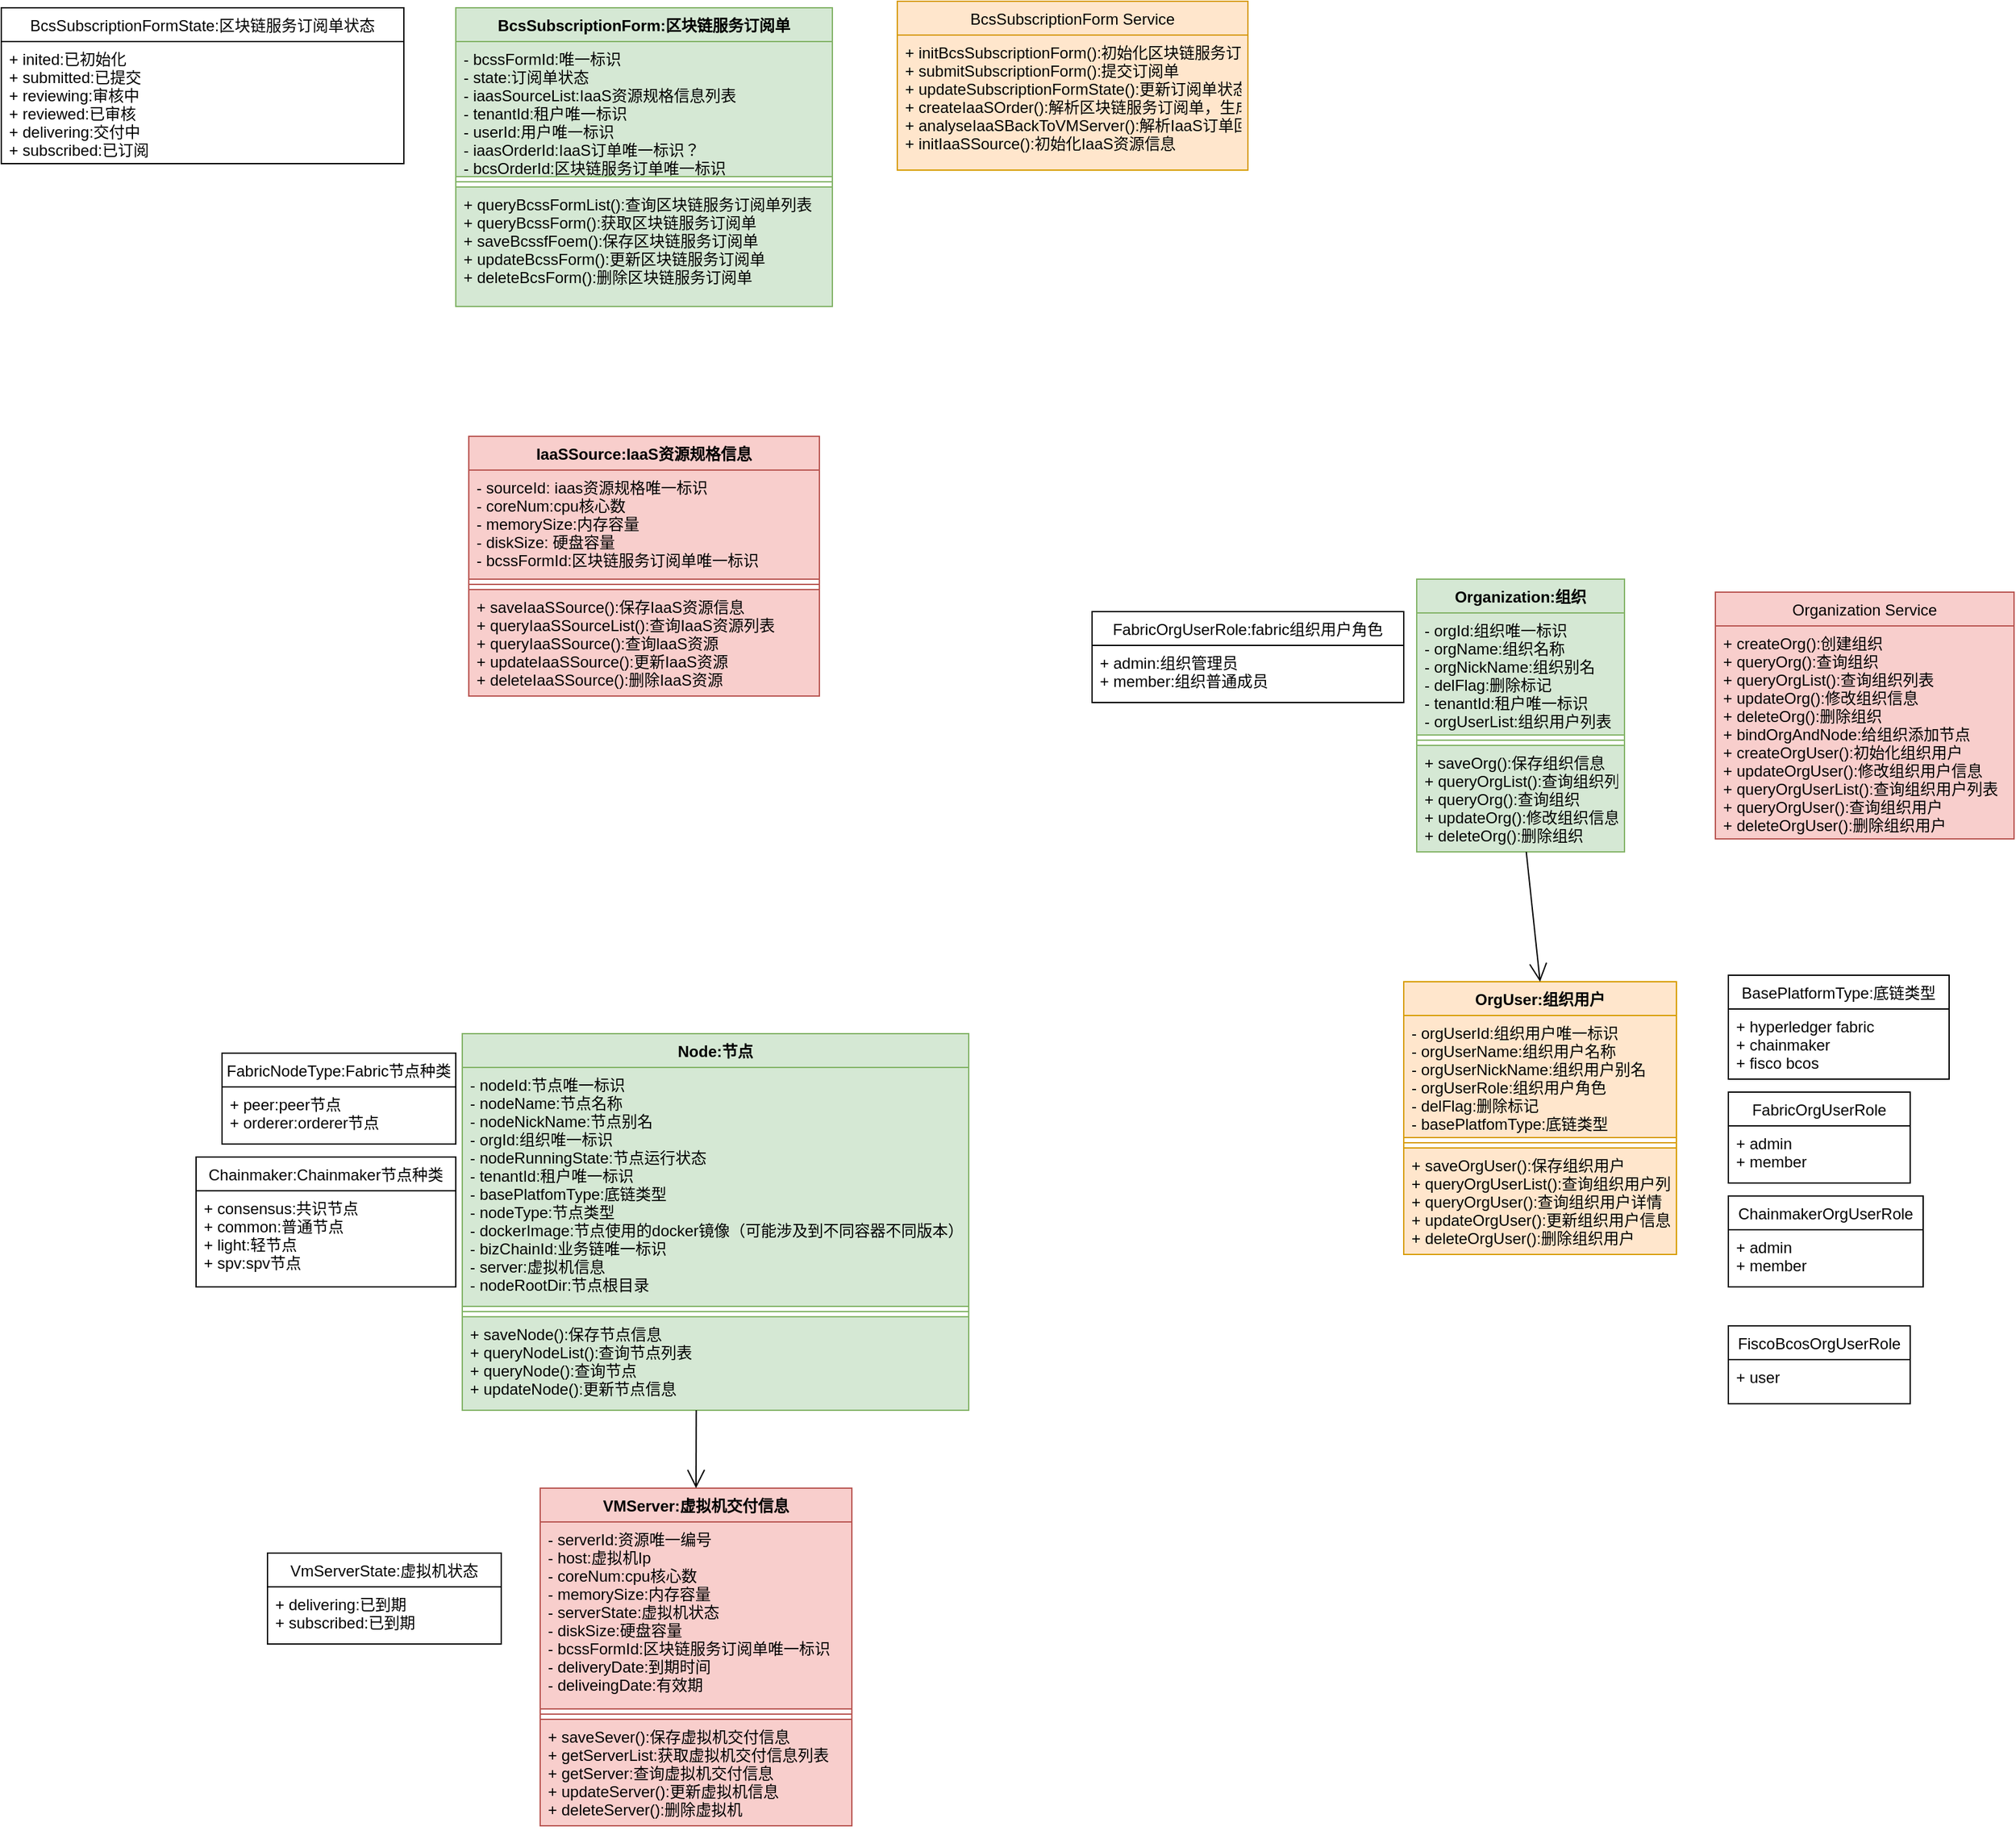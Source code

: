 <mxfile version="20.8.23" type="github" pages="3">
  <diagram id="C5RBs43oDa-KdzZeNtuy" name="Page-1">
    <mxGraphModel dx="2565" dy="1595" grid="1" gridSize="10" guides="1" tooltips="1" connect="1" arrows="1" fold="1" page="1" pageScale="1" pageWidth="827" pageHeight="1169" math="0" shadow="0">
      <root>
        <mxCell id="WIyWlLk6GJQsqaUBKTNV-0" />
        <mxCell id="WIyWlLk6GJQsqaUBKTNV-1" parent="WIyWlLk6GJQsqaUBKTNV-0" />
        <mxCell id="1w5Co0Go1dYFcQYBsp4H-0" value="BcsSubscriptionForm:区块链服务订阅单" style="swimlane;fontStyle=1;align=center;verticalAlign=top;childLayout=stackLayout;horizontal=1;startSize=26;horizontalStack=0;resizeParent=1;resizeParentMax=0;resizeLast=0;collapsible=1;marginBottom=0;fillColor=#d5e8d4;strokeColor=#82b366;" vertex="1" parent="WIyWlLk6GJQsqaUBKTNV-1">
          <mxGeometry x="380" y="40" width="290" height="230" as="geometry">
            <mxRectangle x="80" y="100" width="270" height="30" as="alternateBounds" />
          </mxGeometry>
        </mxCell>
        <mxCell id="1w5Co0Go1dYFcQYBsp4H-1" value="- bcssFormId:唯一标识&#xa;- state:订阅单状态&#xa;- iaasSourceList:IaaS资源规格信息列表&#xa;- tenantId:租户唯一标识&#xa;- userId:用户唯一标识&#xa;- iaasOrderId:IaaS订单唯一标识？&#xa;- bcsOrderId:区块链服务订单唯一标识" style="text;strokeColor=#82b366;fillColor=#d5e8d4;align=left;verticalAlign=top;spacingLeft=4;spacingRight=4;overflow=hidden;rotatable=0;points=[[0,0.5],[1,0.5]];portConstraint=eastwest;" vertex="1" parent="1w5Co0Go1dYFcQYBsp4H-0">
          <mxGeometry y="26" width="290" height="104" as="geometry" />
        </mxCell>
        <mxCell id="1w5Co0Go1dYFcQYBsp4H-2" value="" style="line;strokeWidth=1;fillColor=#d5e8d4;align=left;verticalAlign=middle;spacingTop=-1;spacingLeft=3;spacingRight=3;rotatable=0;labelPosition=right;points=[];portConstraint=eastwest;strokeColor=#82b366;" vertex="1" parent="1w5Co0Go1dYFcQYBsp4H-0">
          <mxGeometry y="130" width="290" height="8" as="geometry" />
        </mxCell>
        <mxCell id="1w5Co0Go1dYFcQYBsp4H-3" value="+ queryBcssFormList():查询区块链服务订阅单列表&#xa;+ queryBcssForm():获取区块链服务订阅单&#xa;+ saveBcssfFoem():保存区块链服务订阅单&#xa;+ updateBcssForm():更新区块链服务订阅单&#xa;+ deleteBcsForm():删除区块链服务订阅单" style="text;strokeColor=#82b366;fillColor=#d5e8d4;align=left;verticalAlign=top;spacingLeft=4;spacingRight=4;overflow=hidden;rotatable=0;points=[[0,0.5],[1,0.5]];portConstraint=eastwest;" vertex="1" parent="1w5Co0Go1dYFcQYBsp4H-0">
          <mxGeometry y="138" width="290" height="92" as="geometry" />
        </mxCell>
        <mxCell id="1w5Co0Go1dYFcQYBsp4H-15" value="BcsSubscriptionFormState:区块链服务订阅单状态" style="swimlane;fontStyle=0;childLayout=stackLayout;horizontal=1;startSize=26;fillColor=none;horizontalStack=0;resizeParent=1;resizeParentMax=0;resizeLast=0;collapsible=1;marginBottom=0;" vertex="1" parent="WIyWlLk6GJQsqaUBKTNV-1">
          <mxGeometry x="30" y="40" width="310" height="120" as="geometry" />
        </mxCell>
        <mxCell id="1w5Co0Go1dYFcQYBsp4H-16" value="+ inited:已初始化&#xa;+ submitted:已提交&#xa;+ reviewing:审核中&#xa;+ reviewed:已审核&#xa;+ delivering:交付中&#xa;+ subscribed:已订阅" style="text;strokeColor=none;fillColor=none;align=left;verticalAlign=top;spacingLeft=4;spacingRight=4;overflow=hidden;rotatable=0;points=[[0,0.5],[1,0.5]];portConstraint=eastwest;" vertex="1" parent="1w5Co0Go1dYFcQYBsp4H-15">
          <mxGeometry y="26" width="310" height="94" as="geometry" />
        </mxCell>
        <mxCell id="1w5Co0Go1dYFcQYBsp4H-21" value="BcsSubscriptionForm Service" style="swimlane;fontStyle=0;childLayout=stackLayout;horizontal=1;startSize=26;fillColor=#ffe6cc;horizontalStack=0;resizeParent=1;resizeParentMax=0;resizeLast=0;collapsible=1;marginBottom=0;strokeColor=#d79b00;" vertex="1" parent="WIyWlLk6GJQsqaUBKTNV-1">
          <mxGeometry x="720" y="35" width="270" height="130" as="geometry" />
        </mxCell>
        <mxCell id="1w5Co0Go1dYFcQYBsp4H-22" value="+ initBcsSubscriptionForm():初始化区块链服务订阅单&#xa;+ submitSubscriptionForm():提交订阅单&#xa;+ updateSubscriptionFormState():更新订阅单状态&#xa;+ createIaaSOrder():解析区块链服务订阅单，生成IaaS资源订单和&#xa;+ analyseIaaSBackToVMServer():解析IaaS订单回执，生成虚拟机信息&#xa;+ initIaaSSource():初始化IaaS资源信息" style="text;strokeColor=#d79b00;fillColor=#ffe6cc;align=left;verticalAlign=top;spacingLeft=4;spacingRight=4;overflow=hidden;rotatable=0;points=[[0,0.5],[1,0.5]];portConstraint=eastwest;" vertex="1" parent="1w5Co0Go1dYFcQYBsp4H-21">
          <mxGeometry y="26" width="270" height="104" as="geometry" />
        </mxCell>
        <mxCell id="1w5Co0Go1dYFcQYBsp4H-26" value="IaaSSource:IaaS资源规格信息" style="swimlane;fontStyle=1;align=center;verticalAlign=top;childLayout=stackLayout;horizontal=1;startSize=26;horizontalStack=0;resizeParent=1;resizeParentMax=0;resizeLast=0;collapsible=1;marginBottom=0;fillColor=#f8cecc;strokeColor=#b85450;" vertex="1" parent="WIyWlLk6GJQsqaUBKTNV-1">
          <mxGeometry x="390" y="370" width="270" height="200" as="geometry" />
        </mxCell>
        <mxCell id="1w5Co0Go1dYFcQYBsp4H-27" value="- sourceId: iaas资源规格唯一标识&#xa;- coreNum:cpu核心数&#xa;- memorySize:内存容量&#xa;- diskSize: 硬盘容量&#xa;- bcssFormId:区块链服务订阅单唯一标识" style="text;strokeColor=#b85450;fillColor=#f8cecc;align=left;verticalAlign=top;spacingLeft=4;spacingRight=4;overflow=hidden;rotatable=0;points=[[0,0.5],[1,0.5]];portConstraint=eastwest;" vertex="1" parent="1w5Co0Go1dYFcQYBsp4H-26">
          <mxGeometry y="26" width="270" height="84" as="geometry" />
        </mxCell>
        <mxCell id="1w5Co0Go1dYFcQYBsp4H-28" value="" style="line;strokeWidth=1;fillColor=#f8cecc;align=left;verticalAlign=middle;spacingTop=-1;spacingLeft=3;spacingRight=3;rotatable=0;labelPosition=right;points=[];portConstraint=eastwest;strokeColor=#b85450;" vertex="1" parent="1w5Co0Go1dYFcQYBsp4H-26">
          <mxGeometry y="110" width="270" height="8" as="geometry" />
        </mxCell>
        <mxCell id="1w5Co0Go1dYFcQYBsp4H-29" value="+ saveIaaSSource():保存IaaS资源信息&#xa;+ queryIaaSSourceList():查询IaaS资源列表&#xa;+ queryIaaSSource():查询laaS资源&#xa;+ updateIaaSSource():更新IaaS资源&#xa;+ deleteIaaSSource():删除IaaS资源" style="text;strokeColor=#b85450;fillColor=#f8cecc;align=left;verticalAlign=top;spacingLeft=4;spacingRight=4;overflow=hidden;rotatable=0;points=[[0,0.5],[1,0.5]];portConstraint=eastwest;" vertex="1" parent="1w5Co0Go1dYFcQYBsp4H-26">
          <mxGeometry y="118" width="270" height="82" as="geometry" />
        </mxCell>
        <mxCell id="1w5Co0Go1dYFcQYBsp4H-36" value="Organization:组织" style="swimlane;fontStyle=1;align=center;verticalAlign=top;childLayout=stackLayout;horizontal=1;startSize=26;horizontalStack=0;resizeParent=1;resizeParentMax=0;resizeLast=0;collapsible=1;marginBottom=0;fillColor=#d5e8d4;strokeColor=#82b366;" vertex="1" parent="WIyWlLk6GJQsqaUBKTNV-1">
          <mxGeometry x="1120" y="480" width="160" height="210" as="geometry" />
        </mxCell>
        <mxCell id="1w5Co0Go1dYFcQYBsp4H-37" value="- orgId:组织唯一标识&#xa;- orgName:组织名称&#xa;- orgNickName:组织别名&#xa;- delFlag:删除标记&#xa;- tenantId:租户唯一标识&#xa;- orgUserList:组织用户列表" style="text;strokeColor=#82b366;fillColor=#d5e8d4;align=left;verticalAlign=top;spacingLeft=4;spacingRight=4;overflow=hidden;rotatable=0;points=[[0,0.5],[1,0.5]];portConstraint=eastwest;" vertex="1" parent="1w5Co0Go1dYFcQYBsp4H-36">
          <mxGeometry y="26" width="160" height="94" as="geometry" />
        </mxCell>
        <mxCell id="1w5Co0Go1dYFcQYBsp4H-38" value="" style="line;strokeWidth=1;fillColor=#d5e8d4;align=left;verticalAlign=middle;spacingTop=-1;spacingLeft=3;spacingRight=3;rotatable=0;labelPosition=right;points=[];portConstraint=eastwest;strokeColor=#82b366;" vertex="1" parent="1w5Co0Go1dYFcQYBsp4H-36">
          <mxGeometry y="120" width="160" height="8" as="geometry" />
        </mxCell>
        <mxCell id="1w5Co0Go1dYFcQYBsp4H-39" value="+ saveOrg():保存组织信息&#xa;+ queryOrgList():查询组织列表&#xa;+ queryOrg():查询组织&#xa;+ updateOrg():修改组织信息&#xa;+ deleteOrg():删除组织" style="text;strokeColor=#82b366;fillColor=#d5e8d4;align=left;verticalAlign=top;spacingLeft=4;spacingRight=4;overflow=hidden;rotatable=0;points=[[0,0.5],[1,0.5]];portConstraint=eastwest;" vertex="1" parent="1w5Co0Go1dYFcQYBsp4H-36">
          <mxGeometry y="128" width="160" height="82" as="geometry" />
        </mxCell>
        <mxCell id="1w5Co0Go1dYFcQYBsp4H-40" value="FabricOrgUserRole:fabric组织用户角色" style="swimlane;fontStyle=0;childLayout=stackLayout;horizontal=1;startSize=26;fillColor=none;horizontalStack=0;resizeParent=1;resizeParentMax=0;resizeLast=0;collapsible=1;marginBottom=0;" vertex="1" parent="WIyWlLk6GJQsqaUBKTNV-1">
          <mxGeometry x="870" y="505" width="240" height="70" as="geometry" />
        </mxCell>
        <mxCell id="1w5Co0Go1dYFcQYBsp4H-41" value="+ admin:组织管理员&#xa;+ member:组织普通成员" style="text;strokeColor=none;fillColor=none;align=left;verticalAlign=top;spacingLeft=4;spacingRight=4;overflow=hidden;rotatable=0;points=[[0,0.5],[1,0.5]];portConstraint=eastwest;" vertex="1" parent="1w5Co0Go1dYFcQYBsp4H-40">
          <mxGeometry y="26" width="240" height="44" as="geometry" />
        </mxCell>
        <mxCell id="1w5Co0Go1dYFcQYBsp4H-44" value="Organization Service" style="swimlane;fontStyle=0;childLayout=stackLayout;horizontal=1;startSize=26;fillColor=#f8cecc;horizontalStack=0;resizeParent=1;resizeParentMax=0;resizeLast=0;collapsible=1;marginBottom=0;strokeColor=#b85450;" vertex="1" parent="WIyWlLk6GJQsqaUBKTNV-1">
          <mxGeometry x="1350" y="490" width="230" height="190" as="geometry" />
        </mxCell>
        <mxCell id="1w5Co0Go1dYFcQYBsp4H-45" value="+ createOrg():创建组织&#xa;+ queryOrg():查询组织&#xa;+ queryOrgList():查询组织列表&#xa;+ updateOrg():修改组织信息&#xa;+ deleteOrg():删除组织&#xa;+ bindOrgAndNode:给组织添加节点&#xa;+ createOrgUser():初始化组织用户&#xa;+ updateOrgUser():修改组织用户信息&#xa;+ queryOrgUserList():查询组织用户列表&#xa;+ queryOrgUser():查询组织用户&#xa;+ deleteOrgUser():删除组织用户" style="text;strokeColor=#b85450;fillColor=#f8cecc;align=left;verticalAlign=top;spacingLeft=4;spacingRight=4;overflow=hidden;rotatable=0;points=[[0,0.5],[1,0.5]];portConstraint=eastwest;" vertex="1" parent="1w5Co0Go1dYFcQYBsp4H-44">
          <mxGeometry y="26" width="230" height="164" as="geometry" />
        </mxCell>
        <mxCell id="1w5Co0Go1dYFcQYBsp4H-48" value="OrgUser:组织用户" style="swimlane;fontStyle=1;align=center;verticalAlign=top;childLayout=stackLayout;horizontal=1;startSize=26;horizontalStack=0;resizeParent=1;resizeParentMax=0;resizeLast=0;collapsible=1;marginBottom=0;fillColor=#ffe6cc;strokeColor=#d79b00;" vertex="1" parent="WIyWlLk6GJQsqaUBKTNV-1">
          <mxGeometry x="1110" y="790" width="210" height="210" as="geometry" />
        </mxCell>
        <mxCell id="1w5Co0Go1dYFcQYBsp4H-49" value="- orgUserId:组织用户唯一标识&#xa;- orgUserName:组织用户名称&#xa;- orgUserNickName:组织用户别名&#xa;- orgUserRole:组织用户角色&#xa;- delFlag:删除标记&#xa;- basePlatfomType:底链类型" style="text;strokeColor=#d79b00;fillColor=#ffe6cc;align=left;verticalAlign=top;spacingLeft=4;spacingRight=4;overflow=hidden;rotatable=0;points=[[0,0.5],[1,0.5]];portConstraint=eastwest;" vertex="1" parent="1w5Co0Go1dYFcQYBsp4H-48">
          <mxGeometry y="26" width="210" height="94" as="geometry" />
        </mxCell>
        <mxCell id="1w5Co0Go1dYFcQYBsp4H-50" value="" style="line;strokeWidth=1;fillColor=#ffe6cc;align=left;verticalAlign=middle;spacingTop=-1;spacingLeft=3;spacingRight=3;rotatable=0;labelPosition=right;points=[];portConstraint=eastwest;strokeColor=#d79b00;" vertex="1" parent="1w5Co0Go1dYFcQYBsp4H-48">
          <mxGeometry y="120" width="210" height="8" as="geometry" />
        </mxCell>
        <mxCell id="1w5Co0Go1dYFcQYBsp4H-51" value="+ saveOrgUser():保存组织用户&#xa;+ queryOrgUserList():查询组织用户列表&#xa;+ queryOrgUser():查询组织用户详情&#xa;+ updateOrgUser():更新组织用户信息&#xa;+ deleteOrgUser():删除组织用户" style="text;strokeColor=#d79b00;fillColor=#ffe6cc;align=left;verticalAlign=top;spacingLeft=4;spacingRight=4;overflow=hidden;rotatable=0;points=[[0,0.5],[1,0.5]];portConstraint=eastwest;" vertex="1" parent="1w5Co0Go1dYFcQYBsp4H-48">
          <mxGeometry y="128" width="210" height="82" as="geometry" />
        </mxCell>
        <mxCell id="1w5Co0Go1dYFcQYBsp4H-54" value="BasePlatformType:底链类型" style="swimlane;fontStyle=0;childLayout=stackLayout;horizontal=1;startSize=26;fillColor=none;horizontalStack=0;resizeParent=1;resizeParentMax=0;resizeLast=0;collapsible=1;marginBottom=0;" vertex="1" parent="WIyWlLk6GJQsqaUBKTNV-1">
          <mxGeometry x="1360" y="785" width="170" height="80" as="geometry" />
        </mxCell>
        <mxCell id="1w5Co0Go1dYFcQYBsp4H-55" value="+ hyperledger fabric&#xa;+ chainmaker&#xa;+ fisco bcos" style="text;strokeColor=none;fillColor=none;align=left;verticalAlign=top;spacingLeft=4;spacingRight=4;overflow=hidden;rotatable=0;points=[[0,0.5],[1,0.5]];portConstraint=eastwest;" vertex="1" parent="1w5Co0Go1dYFcQYBsp4H-54">
          <mxGeometry y="26" width="170" height="54" as="geometry" />
        </mxCell>
        <mxCell id="1w5Co0Go1dYFcQYBsp4H-63" value="FabricOrgUserRole" style="swimlane;fontStyle=0;childLayout=stackLayout;horizontal=1;startSize=26;fillColor=none;horizontalStack=0;resizeParent=1;resizeParentMax=0;resizeLast=0;collapsible=1;marginBottom=0;" vertex="1" parent="WIyWlLk6GJQsqaUBKTNV-1">
          <mxGeometry x="1360" y="875" width="140" height="70" as="geometry" />
        </mxCell>
        <mxCell id="1w5Co0Go1dYFcQYBsp4H-64" value="+ admin&#xa;+ member" style="text;strokeColor=none;fillColor=none;align=left;verticalAlign=top;spacingLeft=4;spacingRight=4;overflow=hidden;rotatable=0;points=[[0,0.5],[1,0.5]];portConstraint=eastwest;" vertex="1" parent="1w5Co0Go1dYFcQYBsp4H-63">
          <mxGeometry y="26" width="140" height="44" as="geometry" />
        </mxCell>
        <mxCell id="1w5Co0Go1dYFcQYBsp4H-67" value="ChainmakerOrgUserRole" style="swimlane;fontStyle=0;childLayout=stackLayout;horizontal=1;startSize=26;fillColor=none;horizontalStack=0;resizeParent=1;resizeParentMax=0;resizeLast=0;collapsible=1;marginBottom=0;" vertex="1" parent="WIyWlLk6GJQsqaUBKTNV-1">
          <mxGeometry x="1360" y="955" width="150" height="70" as="geometry" />
        </mxCell>
        <mxCell id="1w5Co0Go1dYFcQYBsp4H-68" value="+ admin&#xa;+ member" style="text;strokeColor=none;fillColor=none;align=left;verticalAlign=top;spacingLeft=4;spacingRight=4;overflow=hidden;rotatable=0;points=[[0,0.5],[1,0.5]];portConstraint=eastwest;" vertex="1" parent="1w5Co0Go1dYFcQYBsp4H-67">
          <mxGeometry y="26" width="150" height="44" as="geometry" />
        </mxCell>
        <mxCell id="1w5Co0Go1dYFcQYBsp4H-69" value="FiscoBcosOrgUserRole" style="swimlane;fontStyle=0;childLayout=stackLayout;horizontal=1;startSize=26;fillColor=none;horizontalStack=0;resizeParent=1;resizeParentMax=0;resizeLast=0;collapsible=1;marginBottom=0;" vertex="1" parent="WIyWlLk6GJQsqaUBKTNV-1">
          <mxGeometry x="1360" y="1055" width="140" height="60" as="geometry" />
        </mxCell>
        <mxCell id="1w5Co0Go1dYFcQYBsp4H-70" value="+ user" style="text;strokeColor=none;fillColor=none;align=left;verticalAlign=top;spacingLeft=4;spacingRight=4;overflow=hidden;rotatable=0;points=[[0,0.5],[1,0.5]];portConstraint=eastwest;" vertex="1" parent="1w5Co0Go1dYFcQYBsp4H-69">
          <mxGeometry y="26" width="140" height="34" as="geometry" />
        </mxCell>
        <mxCell id="1w5Co0Go1dYFcQYBsp4H-71" value="" style="endArrow=open;endFill=1;endSize=12;html=1;rounded=0;entryX=0.5;entryY=0;entryDx=0;entryDy=0;" edge="1" parent="WIyWlLk6GJQsqaUBKTNV-1" source="1w5Co0Go1dYFcQYBsp4H-39" target="1w5Co0Go1dYFcQYBsp4H-48">
          <mxGeometry width="160" relative="1" as="geometry">
            <mxPoint x="1200" y="725" as="sourcePoint" />
            <mxPoint x="1340" y="715" as="targetPoint" />
          </mxGeometry>
        </mxCell>
        <mxCell id="1w5Co0Go1dYFcQYBsp4H-72" value="Node:节点" style="swimlane;fontStyle=1;align=center;verticalAlign=top;childLayout=stackLayout;horizontal=1;startSize=26;horizontalStack=0;resizeParent=1;resizeParentMax=0;resizeLast=0;collapsible=1;marginBottom=0;fillColor=#d5e8d4;strokeColor=#82b366;" vertex="1" parent="WIyWlLk6GJQsqaUBKTNV-1">
          <mxGeometry x="385" y="830" width="390" height="290" as="geometry" />
        </mxCell>
        <mxCell id="1w5Co0Go1dYFcQYBsp4H-73" value="- nodeId:节点唯一标识&#xa;- nodeName:节点名称&#xa;- nodeNickName:节点别名&#xa;- orgId:组织唯一标识&#xa;- nodeRunningState:节点运行状态&#xa;- tenantId:租户唯一标识&#xa;- basePlatfomType:底链类型&#xa;- nodeType:节点类型&#xa;- dockerImage:节点使用的docker镜像（可能涉及到不同容器不同版本）&#xa;- bizChainId:业务链唯一标识&#xa;- server:虚拟机信息&#xa;- nodeRootDir:节点根目录" style="text;strokeColor=#82b366;fillColor=#d5e8d4;align=left;verticalAlign=top;spacingLeft=4;spacingRight=4;overflow=hidden;rotatable=0;points=[[0,0.5],[1,0.5]];portConstraint=eastwest;" vertex="1" parent="1w5Co0Go1dYFcQYBsp4H-72">
          <mxGeometry y="26" width="390" height="184" as="geometry" />
        </mxCell>
        <mxCell id="1w5Co0Go1dYFcQYBsp4H-74" value="" style="line;strokeWidth=1;fillColor=#d5e8d4;align=left;verticalAlign=middle;spacingTop=-1;spacingLeft=3;spacingRight=3;rotatable=0;labelPosition=right;points=[];portConstraint=eastwest;strokeColor=#82b366;" vertex="1" parent="1w5Co0Go1dYFcQYBsp4H-72">
          <mxGeometry y="210" width="390" height="8" as="geometry" />
        </mxCell>
        <mxCell id="1w5Co0Go1dYFcQYBsp4H-75" value="+ saveNode():保存节点信息&#xa;+ queryNodeList():查询节点列表&#xa;+ queryNode():查询节点&#xa;+ updateNode():更新节点信息" style="text;strokeColor=#82b366;fillColor=#d5e8d4;align=left;verticalAlign=top;spacingLeft=4;spacingRight=4;overflow=hidden;rotatable=0;points=[[0,0.5],[1,0.5]];portConstraint=eastwest;" vertex="1" parent="1w5Co0Go1dYFcQYBsp4H-72">
          <mxGeometry y="218" width="390" height="72" as="geometry" />
        </mxCell>
        <mxCell id="1w5Co0Go1dYFcQYBsp4H-76" value="FabricNodeType:Fabric节点种类" style="swimlane;fontStyle=0;childLayout=stackLayout;horizontal=1;startSize=26;fillColor=none;horizontalStack=0;resizeParent=1;resizeParentMax=0;resizeLast=0;collapsible=1;marginBottom=0;" vertex="1" parent="WIyWlLk6GJQsqaUBKTNV-1">
          <mxGeometry x="200" y="845" width="180" height="70" as="geometry" />
        </mxCell>
        <mxCell id="1w5Co0Go1dYFcQYBsp4H-77" value="+ peer:peer节点&#xa;+ orderer:orderer节点" style="text;strokeColor=none;fillColor=none;align=left;verticalAlign=top;spacingLeft=4;spacingRight=4;overflow=hidden;rotatable=0;points=[[0,0.5],[1,0.5]];portConstraint=eastwest;" vertex="1" parent="1w5Co0Go1dYFcQYBsp4H-76">
          <mxGeometry y="26" width="180" height="44" as="geometry" />
        </mxCell>
        <mxCell id="1w5Co0Go1dYFcQYBsp4H-80" value="Chainmaker:Chainmaker节点种类" style="swimlane;fontStyle=0;childLayout=stackLayout;horizontal=1;startSize=26;fillColor=none;horizontalStack=0;resizeParent=1;resizeParentMax=0;resizeLast=0;collapsible=1;marginBottom=0;" vertex="1" parent="WIyWlLk6GJQsqaUBKTNV-1">
          <mxGeometry x="180" y="925" width="200" height="100" as="geometry" />
        </mxCell>
        <mxCell id="1w5Co0Go1dYFcQYBsp4H-81" value="+ consensus:共识节点&#xa;+ common:普通节点&#xa;+ light:轻节点&#xa;+ spv:spv节点" style="text;strokeColor=none;fillColor=none;align=left;verticalAlign=top;spacingLeft=4;spacingRight=4;overflow=hidden;rotatable=0;points=[[0,0.5],[1,0.5]];portConstraint=eastwest;" vertex="1" parent="1w5Co0Go1dYFcQYBsp4H-80">
          <mxGeometry y="26" width="200" height="74" as="geometry" />
        </mxCell>
        <mxCell id="1w5Co0Go1dYFcQYBsp4H-82" value="VMServer:虚拟机交付信息" style="swimlane;fontStyle=1;align=center;verticalAlign=top;childLayout=stackLayout;horizontal=1;startSize=26;horizontalStack=0;resizeParent=1;resizeParentMax=0;resizeLast=0;collapsible=1;marginBottom=0;fillColor=#f8cecc;strokeColor=#b85450;" vertex="1" parent="WIyWlLk6GJQsqaUBKTNV-1">
          <mxGeometry x="445" y="1180" width="240" height="260" as="geometry" />
        </mxCell>
        <mxCell id="1w5Co0Go1dYFcQYBsp4H-83" value="- serverId:资源唯一编号&#xa;- host:虚拟机Ip&#xa;- coreNum:cpu核心数&#xa;- memorySize:内存容量&#xa;- serverState:虚拟机状态&#xa;- diskSize:硬盘容量&#xa;- bcssFormId:区块链服务订阅单唯一标识&#xa;- deliveryDate:到期时间&#xa;- deliveingDate:有效期" style="text;strokeColor=#b85450;fillColor=#f8cecc;align=left;verticalAlign=top;spacingLeft=4;spacingRight=4;overflow=hidden;rotatable=0;points=[[0,0.5],[1,0.5]];portConstraint=eastwest;" vertex="1" parent="1w5Co0Go1dYFcQYBsp4H-82">
          <mxGeometry y="26" width="240" height="144" as="geometry" />
        </mxCell>
        <mxCell id="1w5Co0Go1dYFcQYBsp4H-84" value="" style="line;strokeWidth=1;fillColor=#f8cecc;align=left;verticalAlign=middle;spacingTop=-1;spacingLeft=3;spacingRight=3;rotatable=0;labelPosition=right;points=[];portConstraint=eastwest;strokeColor=#b85450;" vertex="1" parent="1w5Co0Go1dYFcQYBsp4H-82">
          <mxGeometry y="170" width="240" height="8" as="geometry" />
        </mxCell>
        <mxCell id="1w5Co0Go1dYFcQYBsp4H-85" value="+ saveSever():保存虚拟机交付信息&#xa;+ getServerList:获取虚拟机交付信息列表&#xa;+ getServer:查询虚拟机交付信息&#xa;+ updateServer():更新虚拟机信息&#xa;+ deleteServer():删除虚拟机" style="text;strokeColor=#b85450;fillColor=#f8cecc;align=left;verticalAlign=top;spacingLeft=4;spacingRight=4;overflow=hidden;rotatable=0;points=[[0,0.5],[1,0.5]];portConstraint=eastwest;" vertex="1" parent="1w5Co0Go1dYFcQYBsp4H-82">
          <mxGeometry y="178" width="240" height="82" as="geometry" />
        </mxCell>
        <mxCell id="1w5Co0Go1dYFcQYBsp4H-86" value="" style="endArrow=open;endFill=1;endSize=12;html=1;rounded=0;entryX=0.5;entryY=0;entryDx=0;entryDy=0;exitX=0.462;exitY=1;exitDx=0;exitDy=0;exitPerimeter=0;" edge="1" parent="WIyWlLk6GJQsqaUBKTNV-1" source="1w5Co0Go1dYFcQYBsp4H-75" target="1w5Co0Go1dYFcQYBsp4H-82">
          <mxGeometry width="160" relative="1" as="geometry">
            <mxPoint x="265" y="1200" as="sourcePoint" />
            <mxPoint x="425" y="1200" as="targetPoint" />
          </mxGeometry>
        </mxCell>
        <mxCell id="1w5Co0Go1dYFcQYBsp4H-87" value="VmServerState:虚拟机状态" style="swimlane;fontStyle=0;childLayout=stackLayout;horizontal=1;startSize=26;fillColor=none;horizontalStack=0;resizeParent=1;resizeParentMax=0;resizeLast=0;collapsible=1;marginBottom=0;" vertex="1" parent="WIyWlLk6GJQsqaUBKTNV-1">
          <mxGeometry x="235" y="1230" width="180" height="70" as="geometry" />
        </mxCell>
        <mxCell id="1w5Co0Go1dYFcQYBsp4H-88" value="+ delivering:已到期&#xa;+ subscribed:已到期" style="text;strokeColor=none;fillColor=none;align=left;verticalAlign=top;spacingLeft=4;spacingRight=4;overflow=hidden;rotatable=0;points=[[0,0.5],[1,0.5]];portConstraint=eastwest;" vertex="1" parent="1w5Co0Go1dYFcQYBsp4H-87">
          <mxGeometry y="26" width="180" height="44" as="geometry" />
        </mxCell>
      </root>
    </mxGraphModel>
  </diagram>
  <diagram id="HwkSxeW7jcGuu1uCWA5L" name="第 2 页">
    <mxGraphModel dx="3420" dy="2127" grid="1" gridSize="10" guides="1" tooltips="1" connect="1" arrows="1" fold="1" page="1" pageScale="1" pageWidth="827" pageHeight="1169" math="0" shadow="0">
      <root>
        <mxCell id="0" />
        <mxCell id="1" parent="0" />
        <mxCell id="VV3iAjv9le8pIiTt0zqh-1" value="BizChain:业务链" style="swimlane;fontStyle=1;align=center;verticalAlign=top;childLayout=stackLayout;horizontal=1;startSize=26;horizontalStack=0;resizeParent=1;resizeParentMax=0;resizeLast=0;collapsible=1;marginBottom=0;fillColor=#d5e8d4;strokeColor=#82b366;" vertex="1" parent="1">
          <mxGeometry x="600" y="70" width="210" height="240" as="geometry" />
        </mxCell>
        <mxCell id="VV3iAjv9le8pIiTt0zqh-2" value="- bizChainId:业务链唯一标识&#xa;- bizChainName:业务链名称&#xa;- bizChainNickName:业务链链别名&#xa;- basePlatfomType:底链类型&#xa;- bizChainState:业务链配置&#xa;- tenantId:租户唯一标识&#xa;- consensusConfigure:共识配置&#xa;- chainGenesisConfigure:创世配置" style="text;strokeColor=#82b366;fillColor=#d5e8d4;align=left;verticalAlign=top;spacingLeft=4;spacingRight=4;overflow=hidden;rotatable=0;points=[[0,0.5],[1,0.5]];portConstraint=eastwest;" vertex="1" parent="VV3iAjv9le8pIiTt0zqh-1">
          <mxGeometry y="26" width="210" height="124" as="geometry" />
        </mxCell>
        <mxCell id="VV3iAjv9le8pIiTt0zqh-3" value="" style="line;strokeWidth=1;fillColor=#d5e8d4;align=left;verticalAlign=middle;spacingTop=-1;spacingLeft=3;spacingRight=3;rotatable=0;labelPosition=right;points=[];portConstraint=eastwest;strokeColor=#82b366;" vertex="1" parent="VV3iAjv9le8pIiTt0zqh-1">
          <mxGeometry y="150" width="210" height="8" as="geometry" />
        </mxCell>
        <mxCell id="VV3iAjv9le8pIiTt0zqh-4" value="+ saveChain():保存业务链&#xa;+ queryChainList():查询业务链列表&#xa;+ queryChain():查询业务链详细信息&#xa;+ updateChain():更新业务链&#xa;+ deleteChain():删除业务链" style="text;strokeColor=#82b366;fillColor=#d5e8d4;align=left;verticalAlign=top;spacingLeft=4;spacingRight=4;overflow=hidden;rotatable=0;points=[[0,0.5],[1,0.5]];portConstraint=eastwest;" vertex="1" parent="VV3iAjv9le8pIiTt0zqh-1">
          <mxGeometry y="158" width="210" height="82" as="geometry" />
        </mxCell>
        <mxCell id="VV3iAjv9le8pIiTt0zqh-5" value="BasePlatformType:底链类型" style="swimlane;fontStyle=0;childLayout=stackLayout;horizontal=1;startSize=26;fillColor=none;horizontalStack=0;resizeParent=1;resizeParentMax=0;resizeLast=0;collapsible=1;marginBottom=0;" vertex="1" parent="1">
          <mxGeometry x="380" y="138" width="180" height="80" as="geometry" />
        </mxCell>
        <mxCell id="VV3iAjv9le8pIiTt0zqh-6" value="+ hyperledger fabric&#xa;+ chainmaker&#xa;+ fisco bcos" style="text;strokeColor=none;fillColor=none;align=left;verticalAlign=top;spacingLeft=4;spacingRight=4;overflow=hidden;rotatable=0;points=[[0,0.5],[1,0.5]];portConstraint=eastwest;" vertex="1" parent="VV3iAjv9le8pIiTt0zqh-5">
          <mxGeometry y="26" width="180" height="54" as="geometry" />
        </mxCell>
        <mxCell id="VV3iAjv9le8pIiTt0zqh-9" value="Chain Service" style="swimlane;fontStyle=0;childLayout=stackLayout;horizontal=1;startSize=26;fillColor=#ffe6cc;horizontalStack=0;resizeParent=1;resizeParentMax=0;resizeLast=0;collapsible=1;marginBottom=0;strokeColor=#d79b00;" vertex="1" parent="1">
          <mxGeometry x="900" y="170" width="280" height="320" as="geometry" />
        </mxCell>
        <mxCell id="VV3iAjv9le8pIiTt0zqh-10" value="+ createChain():创建业务链&#xa;+ queryChainList():查询业务链列表&#xa;+ bindOrgAndChain():绑定组织和业务链&#xa;+ bindNodeAndChain():绑定节点和业务链&#xa;+ nodeJoinChain():节点加入业务链&#xa;+ orgJoinChain():组织加入通道&#xa;+ instantiateChain():实例化业务链&#xa;+ leadOutChainData():导出业务链上数据&#xa;+ generateChainsisBlock():生成链创世区块&#xa;+ fileChainNodeData():归档业务链节点数据&#xa;+ createConsensusConfig():创建共识配置&#xa;+ updateConsensusConfig():更新共识配置&#xa;+ executeConsensusConfig():执行共识配置&#xa;+ createGensisConfig():创建创世块配置&#xa;+ updateGensisConfig():修改创世配置&#xa;+ generateGensisBlock():生成创世区块&#xa;+ createInvitationForm():创建邀请单&#xa;+ updateInvitationFormState():更新邀请单状态&#xa;+ createApplicationForm():创建申请单&#xa;+ updateApplicationFormState():更新申请单状态" style="text;strokeColor=#d79b00;fillColor=#ffe6cc;align=left;verticalAlign=top;spacingLeft=4;spacingRight=4;overflow=hidden;rotatable=0;points=[[0,0.5],[1,0.5]];portConstraint=eastwest;" vertex="1" parent="VV3iAjv9le8pIiTt0zqh-9">
          <mxGeometry y="26" width="280" height="294" as="geometry" />
        </mxCell>
        <mxCell id="VV3iAjv9le8pIiTt0zqh-17" value="InvitationForm:邀请单" style="swimlane;fontStyle=1;align=center;verticalAlign=top;childLayout=stackLayout;horizontal=1;startSize=26;horizontalStack=0;resizeParent=1;resizeParentMax=0;resizeLast=0;collapsible=1;marginBottom=0;fillColor=#f8cecc;strokeColor=#b85450;" vertex="1" parent="1">
          <mxGeometry x="480" y="380" width="250" height="210" as="geometry" />
        </mxCell>
        <mxCell id="VV3iAjv9le8pIiTt0zqh-18" value="- invitationId:邀请单唯一标识&#xa;- chainId:链唯一标识&#xa;- inviterTenant:邀请方&#xa;-&amp;nbsp;InviteeTenant:受邀方&#xa;- chain:链信息&#xa;- invitationState:邀请状态" style="text;strokeColor=#b85450;fillColor=#f8cecc;align=left;verticalAlign=top;spacingLeft=4;spacingRight=4;overflow=hidden;rotatable=0;points=[[0,0.5],[1,0.5]];portConstraint=eastwest;" vertex="1" parent="VV3iAjv9le8pIiTt0zqh-17">
          <mxGeometry y="26" width="250" height="94" as="geometry" />
        </mxCell>
        <mxCell id="VV3iAjv9le8pIiTt0zqh-19" value="" style="line;strokeWidth=1;fillColor=#f8cecc;align=left;verticalAlign=middle;spacingTop=-1;spacingLeft=3;spacingRight=3;rotatable=0;labelPosition=right;points=[];portConstraint=eastwest;strokeColor=#b85450;" vertex="1" parent="VV3iAjv9le8pIiTt0zqh-17">
          <mxGeometry y="120" width="250" height="8" as="geometry" />
        </mxCell>
        <mxCell id="VV3iAjv9le8pIiTt0zqh-20" value="+ saveInvitationForm():保存邀请单&#xa;+ queryInvitationFormList():查询邀请单列表&#xa;+ queryInvitation():查询邀请单详情&#xa;+ updateInvitation():更新邀请单&#xa;+ deleteInvitation():删除邀请单" style="text;strokeColor=#b85450;fillColor=#f8cecc;align=left;verticalAlign=top;spacingLeft=4;spacingRight=4;overflow=hidden;rotatable=0;points=[[0,0.5],[1,0.5]];portConstraint=eastwest;" vertex="1" parent="VV3iAjv9le8pIiTt0zqh-17">
          <mxGeometry y="128" width="250" height="82" as="geometry" />
        </mxCell>
        <mxCell id="VV3iAjv9le8pIiTt0zqh-21" value="ApplicationForm：申请单" style="swimlane;fontStyle=1;align=center;verticalAlign=top;childLayout=stackLayout;horizontal=1;startSize=26;horizontalStack=0;resizeParent=1;resizeParentMax=0;resizeLast=0;collapsible=1;marginBottom=0;fillColor=#f8cecc;strokeColor=#b85450;" vertex="1" parent="1">
          <mxGeometry x="660" y="650" width="240" height="210" as="geometry" />
        </mxCell>
        <mxCell id="VV3iAjv9le8pIiTt0zqh-22" value="- applicatioId:申请单唯一标识&#xa;- applyTenant:发起申请的租住&#xa;- chain:链信息&#xa;- applicationState:申请单状态&#xa;- orgId:组织唯一标识&#xa;- nodeIds:节点唯一标识列表" style="text;strokeColor=#b85450;fillColor=#f8cecc;align=left;verticalAlign=top;spacingLeft=4;spacingRight=4;overflow=hidden;rotatable=0;points=[[0,0.5],[1,0.5]];portConstraint=eastwest;" vertex="1" parent="VV3iAjv9le8pIiTt0zqh-21">
          <mxGeometry y="26" width="240" height="94" as="geometry" />
        </mxCell>
        <mxCell id="VV3iAjv9le8pIiTt0zqh-23" value="" style="line;strokeWidth=1;fillColor=#f8cecc;align=left;verticalAlign=middle;spacingTop=-1;spacingLeft=3;spacingRight=3;rotatable=0;labelPosition=right;points=[];portConstraint=eastwest;strokeColor=#b85450;" vertex="1" parent="VV3iAjv9le8pIiTt0zqh-21">
          <mxGeometry y="120" width="240" height="8" as="geometry" />
        </mxCell>
        <mxCell id="VV3iAjv9le8pIiTt0zqh-24" value="+ saveApplicationForm():保存申请单&#xa;+ queryApplicationFormList():查询申请单列表&#xa;+ queryApplication():查询申请单详情&#xa;+ updateApplication():更新申请单&#xa;+ deleteApplication():删除申请单" style="text;strokeColor=#b85450;fillColor=#f8cecc;align=left;verticalAlign=top;spacingLeft=4;spacingRight=4;overflow=hidden;rotatable=0;points=[[0,0.5],[1,0.5]];portConstraint=eastwest;" vertex="1" parent="VV3iAjv9le8pIiTt0zqh-21">
          <mxGeometry y="128" width="240" height="82" as="geometry" />
        </mxCell>
        <mxCell id="VV3iAjv9le8pIiTt0zqh-25" value="ConsensusConfigure:共识配置" style="swimlane;fontStyle=1;align=center;verticalAlign=top;childLayout=stackLayout;horizontal=1;startSize=26;horizontalStack=0;resizeParent=1;resizeParentMax=0;resizeLast=0;collapsible=1;marginBottom=0;fillColor=#f8cecc;strokeColor=#b85450;" vertex="1" parent="1">
          <mxGeometry x="1000" y="710" width="200" height="150" as="geometry" />
        </mxCell>
        <mxCell id="VV3iAjv9le8pIiTt0zqh-26" value="- genesisConfigId:共识配置唯一标识&#xa;- chainId:链唯一标识&#xa;- content:共识配置内容    " style="text;strokeColor=#b85450;fillColor=#f8cecc;align=left;verticalAlign=top;spacingLeft=4;spacingRight=4;overflow=hidden;rotatable=0;points=[[0,0.5],[1,0.5]];portConstraint=eastwest;" vertex="1" parent="VV3iAjv9le8pIiTt0zqh-25">
          <mxGeometry y="26" width="200" height="54" as="geometry" />
        </mxCell>
        <mxCell id="VV3iAjv9le8pIiTt0zqh-27" value="" style="line;strokeWidth=1;fillColor=#f8cecc;align=left;verticalAlign=middle;spacingTop=-1;spacingLeft=3;spacingRight=3;rotatable=0;labelPosition=right;points=[];portConstraint=eastwest;strokeColor=#b85450;" vertex="1" parent="VV3iAjv9le8pIiTt0zqh-25">
          <mxGeometry y="80" width="200" height="8" as="geometry" />
        </mxCell>
        <mxCell id="VV3iAjv9le8pIiTt0zqh-28" value="+ saveConfig():保存共识配置&#xa;+ queryConfig():查询共识配置&#xa;+ updateConfig():更新共识配置" style="text;strokeColor=#b85450;fillColor=#f8cecc;align=left;verticalAlign=top;spacingLeft=4;spacingRight=4;overflow=hidden;rotatable=0;points=[[0,0.5],[1,0.5]];portConstraint=eastwest;" vertex="1" parent="VV3iAjv9le8pIiTt0zqh-25">
          <mxGeometry y="88" width="200" height="62" as="geometry" />
        </mxCell>
        <mxCell id="VV3iAjv9le8pIiTt0zqh-29" value="ChainGenesisConfigure:创世配置" style="swimlane;fontStyle=1;align=center;verticalAlign=top;childLayout=stackLayout;horizontal=1;startSize=26;horizontalStack=0;resizeParent=1;resizeParentMax=0;resizeLast=0;collapsible=1;marginBottom=0;fillColor=#f8cecc;strokeColor=#b85450;" vertex="1" parent="1">
          <mxGeometry x="1220" y="540" width="250" height="140" as="geometry" />
        </mxCell>
        <mxCell id="VV3iAjv9le8pIiTt0zqh-30" value="- genesisConfigId:创世配置唯一标识&#xa;- chainId:链唯一标识&#xa;- genesisBlockFileId:创世块文件唯一标识" style="text;strokeColor=#b85450;fillColor=#f8cecc;align=left;verticalAlign=top;spacingLeft=4;spacingRight=4;overflow=hidden;rotatable=0;points=[[0,0.5],[1,0.5]];portConstraint=eastwest;" vertex="1" parent="VV3iAjv9le8pIiTt0zqh-29">
          <mxGeometry y="26" width="250" height="54" as="geometry" />
        </mxCell>
        <mxCell id="VV3iAjv9le8pIiTt0zqh-31" value="" style="line;strokeWidth=1;fillColor=#f8cecc;align=left;verticalAlign=middle;spacingTop=-1;spacingLeft=3;spacingRight=3;rotatable=0;labelPosition=right;points=[];portConstraint=eastwest;strokeColor=#b85450;" vertex="1" parent="VV3iAjv9le8pIiTt0zqh-29">
          <mxGeometry y="80" width="250" height="8" as="geometry" />
        </mxCell>
        <mxCell id="VV3iAjv9le8pIiTt0zqh-32" value="+ saveConfig():保存链创世配置&#xa;+ queryConfig():查询链创世配置&#xa;+ updateConfig():更新链创世配置" style="text;strokeColor=#b85450;fillColor=#f8cecc;align=left;verticalAlign=top;spacingLeft=4;spacingRight=4;overflow=hidden;rotatable=0;points=[[0,0.5],[1,0.5]];portConstraint=eastwest;" vertex="1" parent="VV3iAjv9le8pIiTt0zqh-29">
          <mxGeometry y="88" width="250" height="52" as="geometry" />
        </mxCell>
        <mxCell id="VV3iAjv9le8pIiTt0zqh-34" value="" style="endArrow=open;endFill=1;endSize=12;html=1;rounded=0;exitX=-0.012;exitY=0.721;exitDx=0;exitDy=0;exitPerimeter=0;entryX=1;entryY=0.5;entryDx=0;entryDy=0;" edge="1" parent="1" source="VV3iAjv9le8pIiTt0zqh-10" target="VV3iAjv9le8pIiTt0zqh-18">
          <mxGeometry width="160" relative="1" as="geometry">
            <mxPoint x="910" y="620" as="sourcePoint" />
            <mxPoint x="1070" y="620" as="targetPoint" />
          </mxGeometry>
        </mxCell>
        <mxCell id="VV3iAjv9le8pIiTt0zqh-35" value="" style="endArrow=open;endFill=1;endSize=12;html=1;rounded=0;entryX=0.5;entryY=0;entryDx=0;entryDy=0;" edge="1" parent="1" source="VV3iAjv9le8pIiTt0zqh-10" target="VV3iAjv9le8pIiTt0zqh-21">
          <mxGeometry width="160" relative="1" as="geometry">
            <mxPoint x="910" y="620" as="sourcePoint" />
            <mxPoint x="1070" y="620" as="targetPoint" />
          </mxGeometry>
        </mxCell>
        <mxCell id="VV3iAjv9le8pIiTt0zqh-36" value="" style="endArrow=open;endFill=1;endSize=12;html=1;rounded=0;exitX=0.441;exitY=0.997;exitDx=0;exitDy=0;exitPerimeter=0;entryX=0.383;entryY=0;entryDx=0;entryDy=0;entryPerimeter=0;" edge="1" parent="1" source="VV3iAjv9le8pIiTt0zqh-10" target="VV3iAjv9le8pIiTt0zqh-25">
          <mxGeometry width="160" relative="1" as="geometry">
            <mxPoint x="910" y="620" as="sourcePoint" />
            <mxPoint x="1070" y="620" as="targetPoint" />
          </mxGeometry>
        </mxCell>
        <mxCell id="VV3iAjv9le8pIiTt0zqh-37" value="" style="endArrow=open;endFill=1;endSize=12;html=1;rounded=0;entryX=0.5;entryY=0;entryDx=0;entryDy=0;" edge="1" parent="1" target="VV3iAjv9le8pIiTt0zqh-29">
          <mxGeometry width="160" relative="1" as="geometry">
            <mxPoint x="1180" y="420" as="sourcePoint" />
            <mxPoint x="1070" y="620" as="targetPoint" />
          </mxGeometry>
        </mxCell>
        <mxCell id="VV3iAjv9le8pIiTt0zqh-38" value="SmartContract:合约" style="swimlane;fontStyle=1;align=center;verticalAlign=top;childLayout=stackLayout;horizontal=1;startSize=26;horizontalStack=0;resizeParent=1;resizeParentMax=0;resizeLast=0;collapsible=1;marginBottom=0;fillColor=#d5e8d4;strokeColor=#82b366;" vertex="1" parent="1">
          <mxGeometry x="570" y="1180" width="270" height="270" as="geometry" />
        </mxCell>
        <mxCell id="VV3iAjv9le8pIiTt0zqh-39" value="- contractId:合约唯一标识&#xa;- contractName:合约名称&#xa;- programingLanguage:合约编程语言&#xa;- basePlatfomType:底链类型&#xa;- chainId:链唯一标识&#xa;- businessAttributeRemark:合约业务属性备注&#xa;- contractVersionNum:合约版本编号&#xa;- contractSequence:合约序列号&#xa;- contractEndorsementPolicy: 合约背书策略&#xa;- contractAddress:合约地址(待技术验证)" style="text;strokeColor=#82b366;fillColor=#d5e8d4;align=left;verticalAlign=top;spacingLeft=4;spacingRight=4;overflow=hidden;rotatable=0;points=[[0,0.5],[1,0.5]];portConstraint=eastwest;" vertex="1" parent="VV3iAjv9le8pIiTt0zqh-38">
          <mxGeometry y="26" width="270" height="154" as="geometry" />
        </mxCell>
        <mxCell id="VV3iAjv9le8pIiTt0zqh-40" value="" style="line;strokeWidth=1;fillColor=#d5e8d4;align=left;verticalAlign=middle;spacingTop=-1;spacingLeft=3;spacingRight=3;rotatable=0;labelPosition=right;points=[];portConstraint=eastwest;strokeColor=#82b366;" vertex="1" parent="VV3iAjv9le8pIiTt0zqh-38">
          <mxGeometry y="180" width="270" height="8" as="geometry" />
        </mxCell>
        <mxCell id="VV3iAjv9le8pIiTt0zqh-41" value="+ saveContract():保存合约&#xa;+ queryContractList():查询合约列表&#xa;+ queryContract():查询合约&#xa;+ updateContract():更新合约&#xa;+ deleteContract():删除合约" style="text;strokeColor=#82b366;fillColor=#d5e8d4;align=left;verticalAlign=top;spacingLeft=4;spacingRight=4;overflow=hidden;rotatable=0;points=[[0,0.5],[1,0.5]];portConstraint=eastwest;" vertex="1" parent="VV3iAjv9le8pIiTt0zqh-38">
          <mxGeometry y="188" width="270" height="82" as="geometry" />
        </mxCell>
        <mxCell id="VV3iAjv9le8pIiTt0zqh-42" value="BasePlatformType:底链类型" style="swimlane;fontStyle=0;childLayout=stackLayout;horizontal=1;startSize=26;fillColor=none;horizontalStack=0;resizeParent=1;resizeParentMax=0;resizeLast=0;collapsible=1;marginBottom=0;" vertex="1" parent="1">
          <mxGeometry x="370" y="1200" width="180" height="80" as="geometry" />
        </mxCell>
        <mxCell id="VV3iAjv9le8pIiTt0zqh-43" value="+ hyperledger fabric&#xa;+ chainmaker&#xa;+ fisco bcos" style="text;strokeColor=none;fillColor=none;align=left;verticalAlign=top;spacingLeft=4;spacingRight=4;overflow=hidden;rotatable=0;points=[[0,0.5],[1,0.5]];portConstraint=eastwest;" vertex="1" parent="VV3iAjv9le8pIiTt0zqh-42">
          <mxGeometry y="26" width="180" height="54" as="geometry" />
        </mxCell>
        <mxCell id="ZpC3P7WhNXR5FPqb7qeK-1" value="SmartContract Service" style="swimlane;fontStyle=0;childLayout=stackLayout;horizontal=1;startSize=26;fillColor=#ffe6cc;horizontalStack=0;resizeParent=1;resizeParentMax=0;resizeLast=0;collapsible=1;marginBottom=0;strokeColor=#d79b00;" vertex="1" parent="1">
          <mxGeometry x="920" y="1220" width="270" height="140" as="geometry" />
        </mxCell>
        <mxCell id="ZpC3P7WhNXR5FPqb7qeK-2" value="+ installContract():安装合约&#xa;+ updateContract():更新合约&#xa;+ uploadContractFile():上传合约文件到文件服务&#xa;+ createContract():创建合约&#xa;+ queryContract():查询合约&#xa;+ queryContractList():查询合约列表&#xa;+ verifyContractFile():校验合约文件" style="text;strokeColor=#d79b00;fillColor=#ffe6cc;align=left;verticalAlign=top;spacingLeft=4;spacingRight=4;overflow=hidden;rotatable=0;points=[[0,0.5],[1,0.5]];portConstraint=eastwest;" vertex="1" parent="ZpC3P7WhNXR5FPqb7qeK-1">
          <mxGeometry y="26" width="270" height="114" as="geometry" />
        </mxCell>
      </root>
    </mxGraphModel>
  </diagram>
  <diagram id="dj4ZiH3CLMO8sUYM5I7k" name="第 3 页">
    <mxGraphModel dx="1026" dy="638" grid="1" gridSize="10" guides="1" tooltips="1" connect="1" arrows="1" fold="1" page="1" pageScale="1" pageWidth="827" pageHeight="1169" math="0" shadow="0">
      <root>
        <mxCell id="0" />
        <mxCell id="1" parent="0" />
        <mxCell id="xm3kwY2wRbx-XHsszh4u-1" value="VotingForm:投票单" style="swimlane;fontStyle=1;align=center;verticalAlign=top;childLayout=stackLayout;horizontal=1;startSize=26;horizontalStack=0;resizeParent=1;resizeParentMax=0;resizeLast=0;collapsible=1;marginBottom=0;fillColor=#d5e8d4;strokeColor=#82b366;" vertex="1" parent="1">
          <mxGeometry x="340" y="280" width="240" height="180" as="geometry" />
        </mxCell>
        <mxCell id="xm3kwY2wRbx-XHsszh4u-2" value="- votingFormId:投票单唯一标识&#xa;- voteContent:投票内容&#xa;- votingFormType:投票单类型&#xa;- voterResultList:投票租户列表" style="text;strokeColor=#82b366;fillColor=#d5e8d4;align=left;verticalAlign=top;spacingLeft=4;spacingRight=4;overflow=hidden;rotatable=0;points=[[0,0.5],[1,0.5]];portConstraint=eastwest;" vertex="1" parent="xm3kwY2wRbx-XHsszh4u-1">
          <mxGeometry y="26" width="240" height="64" as="geometry" />
        </mxCell>
        <mxCell id="xm3kwY2wRbx-XHsszh4u-3" value="" style="line;strokeWidth=1;fillColor=#d5e8d4;align=left;verticalAlign=middle;spacingTop=-1;spacingLeft=3;spacingRight=3;rotatable=0;labelPosition=right;points=[];portConstraint=eastwest;strokeColor=#82b366;" vertex="1" parent="xm3kwY2wRbx-XHsszh4u-1">
          <mxGeometry y="90" width="240" height="8" as="geometry" />
        </mxCell>
        <mxCell id="xm3kwY2wRbx-XHsszh4u-4" value="+ saveVotingForm():保存投票单&#xa;+ queryVotingFormList():查询投票单列表&#xa;+ queryVotingForm():查询投票单&#xa;+ updateVotingForm():更新投票单&#xa;+ deleteVotingForm():删除投票单" style="text;strokeColor=#82b366;fillColor=#d5e8d4;align=left;verticalAlign=top;spacingLeft=4;spacingRight=4;overflow=hidden;rotatable=0;points=[[0,0.5],[1,0.5]];portConstraint=eastwest;" vertex="1" parent="xm3kwY2wRbx-XHsszh4u-1">
          <mxGeometry y="98" width="240" height="82" as="geometry" />
        </mxCell>
        <mxCell id="xm3kwY2wRbx-XHsszh4u-5" value="VotingFormType:投票单类型" style="swimlane;fontStyle=0;childLayout=stackLayout;horizontal=1;startSize=26;fillColor=none;horizontalStack=0;resizeParent=1;resizeParentMax=0;resizeLast=0;collapsible=1;marginBottom=0;" vertex="1" parent="1">
          <mxGeometry x="80" y="280" width="240" height="100" as="geometry" />
        </mxCell>
        <mxCell id="xm3kwY2wRbx-XHsszh4u-6" value="+ instantiateChain:实例化业务链&#xa;+ inviteTenantToChain:邀请租户加入业务链&#xa;+ tenantApplyJoinChain:租户申请加入业务链&#xa;+ installContract:安装合约" style="text;strokeColor=none;fillColor=none;align=left;verticalAlign=top;spacingLeft=4;spacingRight=4;overflow=hidden;rotatable=0;points=[[0,0.5],[1,0.5]];portConstraint=eastwest;" vertex="1" parent="xm3kwY2wRbx-XHsszh4u-5">
          <mxGeometry y="26" width="240" height="74" as="geometry" />
        </mxCell>
        <mxCell id="xm3kwY2wRbx-XHsszh4u-9" value="VotingDetail:投票明细" style="swimlane;fontStyle=1;align=center;verticalAlign=top;childLayout=stackLayout;horizontal=1;startSize=26;horizontalStack=0;resizeParent=1;resizeParentMax=0;resizeLast=0;collapsible=1;marginBottom=0;fillColor=#f8cecc;strokeColor=#b85450;" vertex="1" parent="1">
          <mxGeometry x="334" y="560" width="250" height="180" as="geometry" />
        </mxCell>
        <mxCell id="xm3kwY2wRbx-XHsszh4u-10" value="+ votingDetailId:投票明细唯一标识&#xa;+ tenantId:参与投票的租户唯一标识&#xa;+ result:投票结果，true/false/null&#xa;+ tenantRemark:租户投票备注" style="text;strokeColor=#b85450;fillColor=#f8cecc;align=left;verticalAlign=top;spacingLeft=4;spacingRight=4;overflow=hidden;rotatable=0;points=[[0,0.5],[1,0.5]];portConstraint=eastwest;" vertex="1" parent="xm3kwY2wRbx-XHsszh4u-9">
          <mxGeometry y="26" width="250" height="64" as="geometry" />
        </mxCell>
        <mxCell id="xm3kwY2wRbx-XHsszh4u-11" value="" style="line;strokeWidth=1;fillColor=#f8cecc;align=left;verticalAlign=middle;spacingTop=-1;spacingLeft=3;spacingRight=3;rotatable=0;labelPosition=right;points=[];portConstraint=eastwest;strokeColor=#b85450;" vertex="1" parent="xm3kwY2wRbx-XHsszh4u-9">
          <mxGeometry y="90" width="250" height="8" as="geometry" />
        </mxCell>
        <mxCell id="xm3kwY2wRbx-XHsszh4u-12" value="+ saveVotingDetail():保存投票明细&#xa;+ queryVotingDetailList():查询投票明细列表&#xa;+ queryVotingDetail():查询投票明细&#xa;+ updateVotingDetail():更新投票明细&#xa;+ deleteVotingDetail():删除投票明细" style="text;strokeColor=#b85450;fillColor=#f8cecc;align=left;verticalAlign=top;spacingLeft=4;spacingRight=4;overflow=hidden;rotatable=0;points=[[0,0.5],[1,0.5]];portConstraint=eastwest;" vertex="1" parent="xm3kwY2wRbx-XHsszh4u-9">
          <mxGeometry y="98" width="250" height="82" as="geometry" />
        </mxCell>
        <mxCell id="xm3kwY2wRbx-XHsszh4u-13" value="VotingForm Service" style="swimlane;fontStyle=0;childLayout=stackLayout;horizontal=1;startSize=26;fillColor=#ffe6cc;horizontalStack=0;resizeParent=1;resizeParentMax=0;resizeLast=0;collapsible=1;marginBottom=0;strokeColor=#d79b00;" vertex="1" parent="1">
          <mxGeometry x="690" y="470" width="250" height="100" as="geometry" />
        </mxCell>
        <mxCell id="xm3kwY2wRbx-XHsszh4u-14" value="+ createVotingForm():创建投票单&#xa;+ initVotingDetail():初始化投票明细&#xa;+ updateVotingFormState():更新投票单状态&#xa;+ analyseVoteResult():统计分析投票结果" style="text;strokeColor=#d79b00;fillColor=#ffe6cc;align=left;verticalAlign=top;spacingLeft=4;spacingRight=4;overflow=hidden;rotatable=0;points=[[0,0.5],[1,0.5]];portConstraint=eastwest;" vertex="1" parent="xm3kwY2wRbx-XHsszh4u-13">
          <mxGeometry y="26" width="250" height="74" as="geometry" />
        </mxCell>
        <mxCell id="xm3kwY2wRbx-XHsszh4u-17" value="" style="endArrow=open;endFill=1;endSize=12;html=1;rounded=0;entryX=0.44;entryY=-0.006;entryDx=0;entryDy=0;entryPerimeter=0;" edge="1" parent="1" target="xm3kwY2wRbx-XHsszh4u-9">
          <mxGeometry width="160" relative="1" as="geometry">
            <mxPoint x="440" y="460" as="sourcePoint" />
            <mxPoint x="840" y="520" as="targetPoint" />
          </mxGeometry>
        </mxCell>
        <mxCell id="xm3kwY2wRbx-XHsszh4u-18" value="Certificate:证书" style="swimlane;fontStyle=1;align=center;verticalAlign=top;childLayout=stackLayout;horizontal=1;startSize=26;horizontalStack=0;resizeParent=1;resizeParentMax=0;resizeLast=0;collapsible=1;marginBottom=0;" vertex="1" parent="1">
          <mxGeometry x="280" y="880" width="230" height="270" as="geometry" />
        </mxCell>
        <mxCell id="xm3kwY2wRbx-XHsszh4u-19" value="- certId:证书唯一标识&#xa;- entityType:证书所属实体类型&#xa;- entityId:证书所属实体唯一标识&#xa;- entityName:实体名称&#xa;- encryptionAlgorithmType:加密算法类型&#xa;- certOrigin:证书来源&#xa;- fileId:证书文件唯一标识&#xa;- certState:证书状态&#xa;- expiringDate:到期时间&#xa;- expiryDate:有效期" style="text;strokeColor=none;fillColor=none;align=left;verticalAlign=top;spacingLeft=4;spacingRight=4;overflow=hidden;rotatable=0;points=[[0,0.5],[1,0.5]];portConstraint=eastwest;" vertex="1" parent="xm3kwY2wRbx-XHsszh4u-18">
          <mxGeometry y="26" width="230" height="154" as="geometry" />
        </mxCell>
        <mxCell id="xm3kwY2wRbx-XHsszh4u-20" value="" style="line;strokeWidth=1;fillColor=none;align=left;verticalAlign=middle;spacingTop=-1;spacingLeft=3;spacingRight=3;rotatable=0;labelPosition=right;points=[];portConstraint=eastwest;strokeColor=inherit;" vertex="1" parent="xm3kwY2wRbx-XHsszh4u-18">
          <mxGeometry y="180" width="230" height="8" as="geometry" />
        </mxCell>
        <mxCell id="xm3kwY2wRbx-XHsszh4u-21" value="+ saveCert():保存证书&#xa;+ queryCertList():查询证书列表&#xa;+ queryCert():查询证书&#xa;+ updateCertInfo():更新证书信息&#xa;+ deleteCert():删除证书" style="text;strokeColor=none;fillColor=none;align=left;verticalAlign=top;spacingLeft=4;spacingRight=4;overflow=hidden;rotatable=0;points=[[0,0.5],[1,0.5]];portConstraint=eastwest;" vertex="1" parent="xm3kwY2wRbx-XHsszh4u-18">
          <mxGeometry y="188" width="230" height="82" as="geometry" />
        </mxCell>
      </root>
    </mxGraphModel>
  </diagram>
</mxfile>
